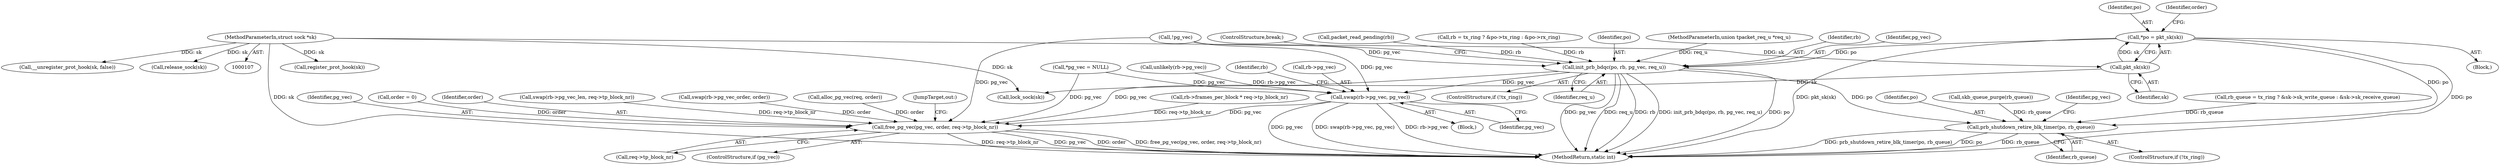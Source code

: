 digraph "0_linux_84ac7260236a49c79eede91617700174c2c19b0c@pointer" {
"1000118" [label="(Call,*po = pkt_sk(sk))"];
"1000120" [label="(Call,pkt_sk(sk))"];
"1000108" [label="(MethodParameterIn,struct sock *sk)"];
"1000373" [label="(Call,init_prb_bdqc(po, rb, pg_vec, req_u))"];
"1000453" [label="(Call,swap(rb->pg_vec, pg_vec))"];
"1000576" [label="(Call,free_pg_vec(pg_vec, order, req->tp_block_nr))"];
"1000571" [label="(Call,prb_shutdown_retire_blk_timer(po, rb_queue))"];
"1000587" [label="(MethodReturn,static int)"];
"1000199" [label="(Call,packet_read_pending(rb))"];
"1000159" [label="(Call,rb = tx_ring ? &po->tx_ring : &po->rx_ring)"];
"1000573" [label="(Identifier,rb_queue)"];
"1000373" [label="(Call,init_prb_bdqc(po, rb, pg_vec, req_u))"];
"1000568" [label="(ControlStructure,if (!tx_ring))"];
"1000212" [label="(Call,unlikely(rb->pg_vec))"];
"1000552" [label="(Call,register_prot_hook(sk))"];
"1000572" [label="(Identifier,po)"];
"1000142" [label="(Call,lock_sock(sk))"];
"1000460" [label="(Identifier,rb)"];
"1000333" [label="(Call,rb->frames_per_block * req->tp_block_nr)"];
"1000112" [label="(Block,)"];
"1000416" [label="(Call,__unregister_prot_hook(sk, false))"];
"1000119" [label="(Identifier,po)"];
"1000361" [label="(Call,!pg_vec)"];
"1000577" [label="(Identifier,pg_vec)"];
"1000124" [label="(Call,order = 0)"];
"1000374" [label="(Identifier,po)"];
"1000576" [label="(Call,free_pg_vec(pg_vec, order, req->tp_block_nr))"];
"1000484" [label="(Call,swap(rb->pg_vec_order, order))"];
"1000583" [label="(Call,release_sock(sk))"];
"1000118" [label="(Call,*po = pkt_sk(sk))"];
"1000109" [label="(MethodParameterIn,union tpacket_req_u *req_u)"];
"1000454" [label="(Call,rb->pg_vec)"];
"1000356" [label="(Call,alloc_pg_vec(req, order))"];
"1000579" [label="(Call,req->tp_block_nr)"];
"1000120" [label="(Call,pkt_sk(sk))"];
"1000375" [label="(Identifier,rb)"];
"1000370" [label="(ControlStructure,if (!tx_ring))"];
"1000453" [label="(Call,swap(rb->pg_vec, pg_vec))"];
"1000574" [label="(ControlStructure,if (pg_vec))"];
"1000457" [label="(Identifier,pg_vec)"];
"1000519" [label="(Call,skb_queue_purge(rb_queue))"];
"1000582" [label="(JumpTarget,out:)"];
"1000377" [label="(Identifier,req_u)"];
"1000444" [label="(Block,)"];
"1000376" [label="(Identifier,pg_vec)"];
"1000121" [label="(Identifier,sk)"];
"1000378" [label="(ControlStructure,break;)"];
"1000114" [label="(Call,*pg_vec = NULL)"];
"1000108" [label="(MethodParameterIn,struct sock *sk)"];
"1000125" [label="(Identifier,order)"];
"1000578" [label="(Identifier,order)"];
"1000575" [label="(Identifier,pg_vec)"];
"1000571" [label="(Call,prb_shutdown_retire_blk_timer(po, rb_queue))"];
"1000489" [label="(Call,swap(rb->pg_vec_len, req->tp_block_nr))"];
"1000171" [label="(Call,rb_queue = tx_ring ? &sk->sk_write_queue : &sk->sk_receive_queue)"];
"1000118" -> "1000112"  [label="AST: "];
"1000118" -> "1000120"  [label="CFG: "];
"1000119" -> "1000118"  [label="AST: "];
"1000120" -> "1000118"  [label="AST: "];
"1000125" -> "1000118"  [label="CFG: "];
"1000118" -> "1000587"  [label="DDG: pkt_sk(sk)"];
"1000118" -> "1000587"  [label="DDG: po"];
"1000120" -> "1000118"  [label="DDG: sk"];
"1000118" -> "1000373"  [label="DDG: po"];
"1000118" -> "1000571"  [label="DDG: po"];
"1000120" -> "1000121"  [label="CFG: "];
"1000121" -> "1000120"  [label="AST: "];
"1000108" -> "1000120"  [label="DDG: sk"];
"1000120" -> "1000142"  [label="DDG: sk"];
"1000108" -> "1000107"  [label="AST: "];
"1000108" -> "1000587"  [label="DDG: sk"];
"1000108" -> "1000142"  [label="DDG: sk"];
"1000108" -> "1000416"  [label="DDG: sk"];
"1000108" -> "1000552"  [label="DDG: sk"];
"1000108" -> "1000583"  [label="DDG: sk"];
"1000373" -> "1000370"  [label="AST: "];
"1000373" -> "1000377"  [label="CFG: "];
"1000374" -> "1000373"  [label="AST: "];
"1000375" -> "1000373"  [label="AST: "];
"1000376" -> "1000373"  [label="AST: "];
"1000377" -> "1000373"  [label="AST: "];
"1000378" -> "1000373"  [label="CFG: "];
"1000373" -> "1000587"  [label="DDG: pg_vec"];
"1000373" -> "1000587"  [label="DDG: req_u"];
"1000373" -> "1000587"  [label="DDG: rb"];
"1000373" -> "1000587"  [label="DDG: init_prb_bdqc(po, rb, pg_vec, req_u)"];
"1000373" -> "1000587"  [label="DDG: po"];
"1000199" -> "1000373"  [label="DDG: rb"];
"1000159" -> "1000373"  [label="DDG: rb"];
"1000361" -> "1000373"  [label="DDG: pg_vec"];
"1000109" -> "1000373"  [label="DDG: req_u"];
"1000373" -> "1000453"  [label="DDG: pg_vec"];
"1000373" -> "1000571"  [label="DDG: po"];
"1000373" -> "1000576"  [label="DDG: pg_vec"];
"1000453" -> "1000444"  [label="AST: "];
"1000453" -> "1000457"  [label="CFG: "];
"1000454" -> "1000453"  [label="AST: "];
"1000457" -> "1000453"  [label="AST: "];
"1000460" -> "1000453"  [label="CFG: "];
"1000453" -> "1000587"  [label="DDG: pg_vec"];
"1000453" -> "1000587"  [label="DDG: swap(rb->pg_vec, pg_vec)"];
"1000453" -> "1000587"  [label="DDG: rb->pg_vec"];
"1000212" -> "1000453"  [label="DDG: rb->pg_vec"];
"1000114" -> "1000453"  [label="DDG: pg_vec"];
"1000361" -> "1000453"  [label="DDG: pg_vec"];
"1000453" -> "1000576"  [label="DDG: pg_vec"];
"1000576" -> "1000574"  [label="AST: "];
"1000576" -> "1000579"  [label="CFG: "];
"1000577" -> "1000576"  [label="AST: "];
"1000578" -> "1000576"  [label="AST: "];
"1000579" -> "1000576"  [label="AST: "];
"1000582" -> "1000576"  [label="CFG: "];
"1000576" -> "1000587"  [label="DDG: req->tp_block_nr"];
"1000576" -> "1000587"  [label="DDG: pg_vec"];
"1000576" -> "1000587"  [label="DDG: order"];
"1000576" -> "1000587"  [label="DDG: free_pg_vec(pg_vec, order, req->tp_block_nr)"];
"1000114" -> "1000576"  [label="DDG: pg_vec"];
"1000361" -> "1000576"  [label="DDG: pg_vec"];
"1000124" -> "1000576"  [label="DDG: order"];
"1000484" -> "1000576"  [label="DDG: order"];
"1000356" -> "1000576"  [label="DDG: order"];
"1000489" -> "1000576"  [label="DDG: req->tp_block_nr"];
"1000333" -> "1000576"  [label="DDG: req->tp_block_nr"];
"1000571" -> "1000568"  [label="AST: "];
"1000571" -> "1000573"  [label="CFG: "];
"1000572" -> "1000571"  [label="AST: "];
"1000573" -> "1000571"  [label="AST: "];
"1000575" -> "1000571"  [label="CFG: "];
"1000571" -> "1000587"  [label="DDG: prb_shutdown_retire_blk_timer(po, rb_queue)"];
"1000571" -> "1000587"  [label="DDG: po"];
"1000571" -> "1000587"  [label="DDG: rb_queue"];
"1000171" -> "1000571"  [label="DDG: rb_queue"];
"1000519" -> "1000571"  [label="DDG: rb_queue"];
}
